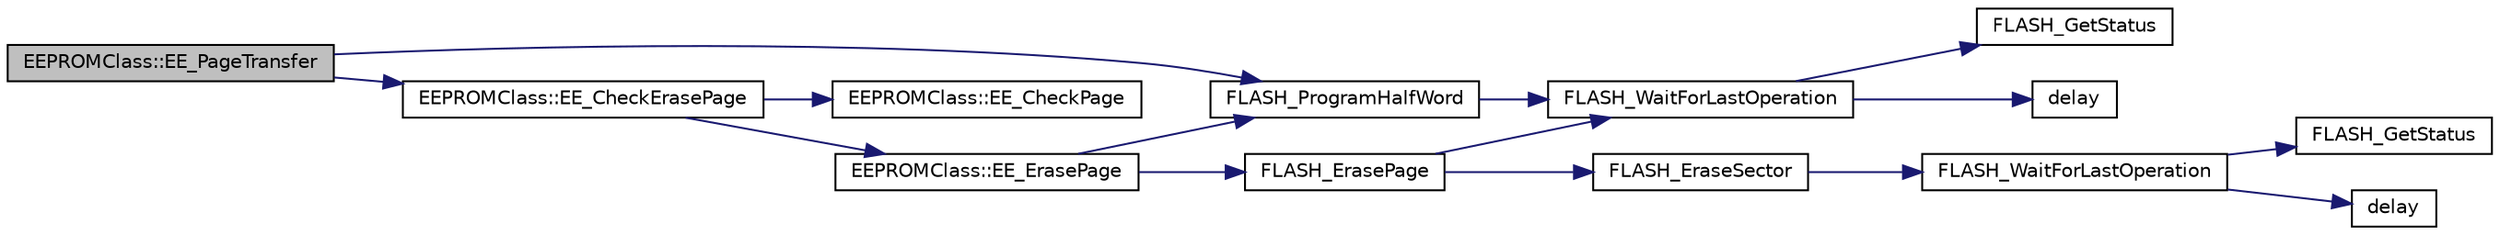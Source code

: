 digraph "EEPROMClass::EE_PageTransfer"
{
 // INTERACTIVE_SVG=YES
  edge [fontname="Helvetica",fontsize="10",labelfontname="Helvetica",labelfontsize="10"];
  node [fontname="Helvetica",fontsize="10",shape=record];
  rankdir="LR";
  Node1 [label="EEPROMClass::EE_PageTransfer",height=0.2,width=0.4,color="black", fillcolor="grey75", style="filled" fontcolor="black"];
  Node1 -> Node2 [color="midnightblue",fontsize="10",style="solid",fontname="Helvetica"];
  Node2 [label="FLASH_ProgramHalfWord",height=0.2,width=0.4,color="black", fillcolor="white", style="filled",URL="$flash__stm32_8h.html#a67623617a6efb2676988073df8b08b23",tooltip="Programs a half word at a specified address. "];
  Node2 -> Node3 [color="midnightblue",fontsize="10",style="solid",fontname="Helvetica"];
  Node3 [label="FLASH_WaitForLastOperation",height=0.2,width=0.4,color="black", fillcolor="white", style="filled",URL="$flash__stm32F1_8h.html#a32f1f24182bcef29414d7b59c1669595",tooltip="Waits for a Flash operation to complete or a TIMEOUT to occur. "];
  Node3 -> Node4 [color="midnightblue",fontsize="10",style="solid",fontname="Helvetica"];
  Node4 [label="FLASH_GetStatus",height=0.2,width=0.4,color="black", fillcolor="white", style="filled",URL="$flash__stm32F1_8h.html#ac265b8d1e7ea11e44ceee28797c3debb",tooltip="Returns the FLASH Status. "];
  Node3 -> Node5 [color="midnightblue",fontsize="10",style="solid",fontname="Helvetica"];
  Node5 [label="delay",height=0.2,width=0.4,color="black", fillcolor="white", style="filled",URL="$flash__stm32F1_8h.html#a6cb8040e5f4a9a8ac17286fd20c740ae",tooltip="Inserts a time delay. "];
  Node1 -> Node6 [color="midnightblue",fontsize="10",style="solid",fontname="Helvetica"];
  Node6 [label="EEPROMClass::EE_CheckErasePage",height=0.2,width=0.4,color="black", fillcolor="white", style="filled",URL="$classEEPROMClass.html#a42fc5632d6e320e5c08b8acc86a144d6",tooltip="Check page for blank and erase it. "];
  Node6 -> Node7 [color="midnightblue",fontsize="10",style="solid",fontname="Helvetica"];
  Node7 [label="EEPROMClass::EE_CheckPage",height=0.2,width=0.4,color="black", fillcolor="white", style="filled",URL="$classEEPROMClass.html#a7c3abd6e5990304a54ed0d1dae724b2d",tooltip="Check page for blank. "];
  Node6 -> Node8 [color="midnightblue",fontsize="10",style="solid",fontname="Helvetica"];
  Node8 [label="EEPROMClass::EE_ErasePage",height=0.2,width=0.4,color="black", fillcolor="white", style="filled",URL="$classEEPROMClass.html#ad3725e57079ea532ce74bb4e76b211dd",tooltip="Erase page with increment erase counter (page + 2) "];
  Node8 -> Node9 [color="midnightblue",fontsize="10",style="solid",fontname="Helvetica"];
  Node9 [label="FLASH_ErasePage",height=0.2,width=0.4,color="black", fillcolor="white", style="filled",URL="$flash__stm32_8h.html#ab10d4a1c191d1d7f5b3a3b70927e6e69",tooltip="Erases a specified FLASH page. "];
  Node9 -> Node3 [color="midnightblue",fontsize="10",style="solid",fontname="Helvetica"];
  Node9 -> Node10 [color="midnightblue",fontsize="10",style="solid",fontname="Helvetica"];
  Node10 [label="FLASH_EraseSector",height=0.2,width=0.4,color="black", fillcolor="white", style="filled",URL="$flash__stm32F2_8h.html#ae687b99f868242c3478fe2f070861abc",tooltip="Erases a specified FLASH Sector. "];
  Node10 -> Node11 [color="midnightblue",fontsize="10",style="solid",fontname="Helvetica"];
  Node11 [label="FLASH_WaitForLastOperation",height=0.2,width=0.4,color="black", fillcolor="white", style="filled",URL="$flash__stm32F2_8h.html#a32f1f24182bcef29414d7b59c1669595",tooltip="Waits for a Flash operation to complete or a TIMEOUT to occur. "];
  Node11 -> Node12 [color="midnightblue",fontsize="10",style="solid",fontname="Helvetica"];
  Node12 [label="FLASH_GetStatus",height=0.2,width=0.4,color="black", fillcolor="white", style="filled",URL="$flash__stm32F2_8h.html#ac265b8d1e7ea11e44ceee28797c3debb",tooltip="Returns the FLASH Status. "];
  Node11 -> Node13 [color="midnightblue",fontsize="10",style="solid",fontname="Helvetica"];
  Node13 [label="delay",height=0.2,width=0.4,color="black", fillcolor="white", style="filled",URL="$flash__stm32F2_8h.html#a6cb8040e5f4a9a8ac17286fd20c740ae",tooltip="Inserts a time delay. "];
  Node8 -> Node2 [color="midnightblue",fontsize="10",style="solid",fontname="Helvetica"];
}
